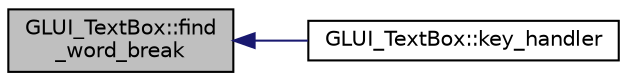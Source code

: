 digraph "GLUI_TextBox::find_word_break"
{
  edge [fontname="Helvetica",fontsize="10",labelfontname="Helvetica",labelfontsize="10"];
  node [fontname="Helvetica",fontsize="10",shape=record];
  rankdir="LR";
  Node1 [label="GLUI_TextBox::find\l_word_break",height=0.2,width=0.4,color="black", fillcolor="grey75", style="filled", fontcolor="black"];
  Node1 -> Node2 [dir="back",color="midnightblue",fontsize="10",style="solid",fontname="Helvetica"];
  Node2 [label="GLUI_TextBox::key_handler",height=0.2,width=0.4,color="black", fillcolor="white", style="filled",URL="$class_g_l_u_i___text_box.html#acdb3ac37acc3c3ba6260ea73f413257f"];
}
